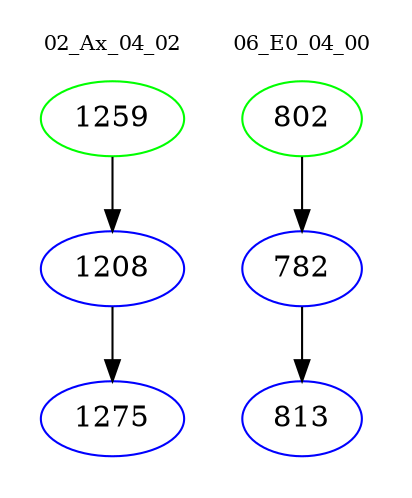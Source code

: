 digraph{
subgraph cluster_0 {
color = white
label = "02_Ax_04_02";
fontsize=10;
T0_1259 [label="1259", color="green"]
T0_1259 -> T0_1208 [color="black"]
T0_1208 [label="1208", color="blue"]
T0_1208 -> T0_1275 [color="black"]
T0_1275 [label="1275", color="blue"]
}
subgraph cluster_1 {
color = white
label = "06_E0_04_00";
fontsize=10;
T1_802 [label="802", color="green"]
T1_802 -> T1_782 [color="black"]
T1_782 [label="782", color="blue"]
T1_782 -> T1_813 [color="black"]
T1_813 [label="813", color="blue"]
}
}
